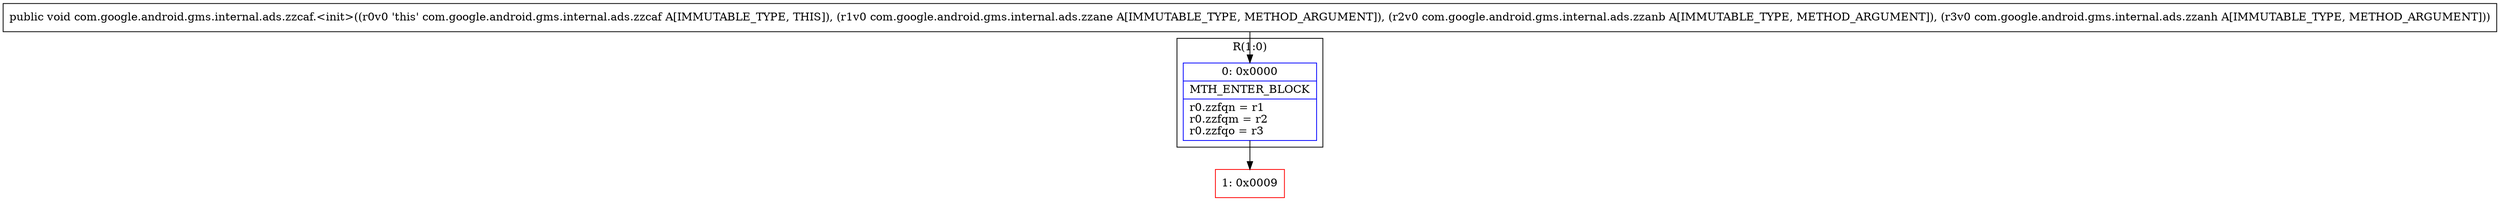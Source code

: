 digraph "CFG forcom.google.android.gms.internal.ads.zzcaf.\<init\>(Lcom\/google\/android\/gms\/internal\/ads\/zzane;Lcom\/google\/android\/gms\/internal\/ads\/zzanb;Lcom\/google\/android\/gms\/internal\/ads\/zzanh;)V" {
subgraph cluster_Region_604284877 {
label = "R(1:0)";
node [shape=record,color=blue];
Node_0 [shape=record,label="{0\:\ 0x0000|MTH_ENTER_BLOCK\l|r0.zzfqn = r1\lr0.zzfqm = r2\lr0.zzfqo = r3\l}"];
}
Node_1 [shape=record,color=red,label="{1\:\ 0x0009}"];
MethodNode[shape=record,label="{public void com.google.android.gms.internal.ads.zzcaf.\<init\>((r0v0 'this' com.google.android.gms.internal.ads.zzcaf A[IMMUTABLE_TYPE, THIS]), (r1v0 com.google.android.gms.internal.ads.zzane A[IMMUTABLE_TYPE, METHOD_ARGUMENT]), (r2v0 com.google.android.gms.internal.ads.zzanb A[IMMUTABLE_TYPE, METHOD_ARGUMENT]), (r3v0 com.google.android.gms.internal.ads.zzanh A[IMMUTABLE_TYPE, METHOD_ARGUMENT])) }"];
MethodNode -> Node_0;
Node_0 -> Node_1;
}


